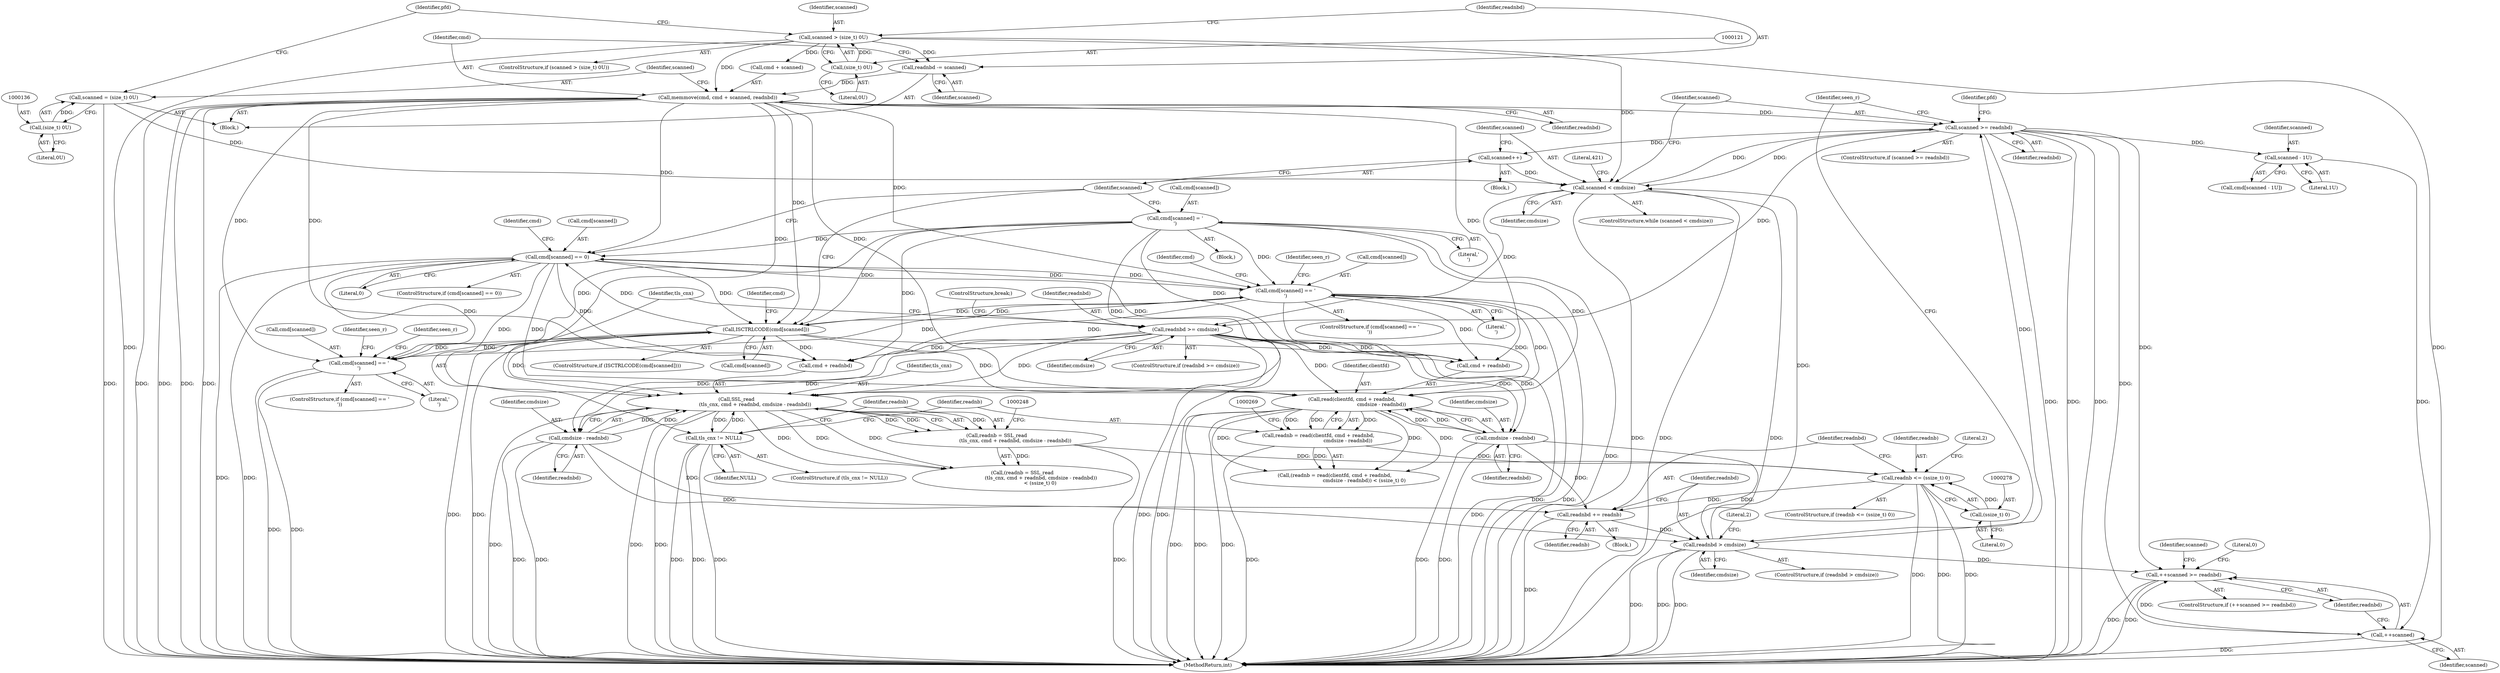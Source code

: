 digraph "0_pure-ftpd_65c4d4ad331e94661de763e9b5304d28698999c4_0@API" {
"1000327" [label="(Call,++scanned >= readnbd)"];
"1000328" [label="(Call,++scanned)"];
"1000158" [label="(Call,scanned >= readnbd)"];
"1000153" [label="(Call,scanned < cmdsize)"];
"1000133" [label="(Call,scanned = (size_t) 0U)"];
"1000135" [label="(Call,(size_t) 0U)"];
"1000118" [label="(Call,scanned > (size_t) 0U)"];
"1000120" [label="(Call,(size_t) 0U)"];
"1000373" [label="(Call,scanned++)"];
"1000288" [label="(Call,readnbd > cmdsize)"];
"1000284" [label="(Call,readnbd += readnb)"];
"1000275" [label="(Call,readnb <= (ssize_t) 0)"];
"1000258" [label="(Call,readnb = read(clientfd, cmd + readnbd,\n                                      cmdsize - readnbd))"];
"1000260" [label="(Call,read(clientfd, cmd + readnbd,\n                                      cmdsize - readnbd))"];
"1000368" [label="(Call,cmd[scanned] = '\n')"];
"1000351" [label="(Call,cmd[scanned] == '\r')"];
"1000127" [label="(Call,memmove(cmd, cmd + scanned, readnbd))"];
"1000124" [label="(Call,readnbd -= scanned)"];
"1000345" [label="(Call,ISCTRLCODE(cmd[scanned]))"];
"1000301" [label="(Call,cmd[scanned] == '\n')"];
"1000362" [label="(Call,cmd[scanned] == 0)"];
"1000224" [label="(Call,readnbd >= cmdsize)"];
"1000265" [label="(Call,cmdsize - readnbd)"];
"1000237" [label="(Call,readnb = SSL_read\n                        (tls_cnx, cmd + readnbd, cmdsize - readnbd))"];
"1000239" [label="(Call,SSL_read\n                        (tls_cnx, cmd + readnbd, cmdsize - readnbd))"];
"1000230" [label="(Call,tls_cnx != NULL)"];
"1000244" [label="(Call,cmdsize - readnbd)"];
"1000277" [label="(Call,(ssize_t) 0)"];
"1000315" [label="(Call,scanned - 1U)"];
"1000345" [label="(Call,ISCTRLCODE(cmd[scanned]))"];
"1000340" [label="(Literal,0)"];
"1000276" [label="(Identifier,readnb)"];
"1000225" [label="(Identifier,readnbd)"];
"1000132" [label="(Identifier,readnbd)"];
"1000351" [label="(Call,cmd[scanned] == '\r')"];
"1000122" [label="(Literal,0U)"];
"1000137" [label="(Literal,0U)"];
"1000260" [label="(Call,read(clientfd, cmd + readnbd,\n                                      cmdsize - readnbd))"];
"1000355" [label="(Literal,'\r')"];
"1000262" [label="(Call,cmd + readnbd)"];
"1000226" [label="(Identifier,cmdsize)"];
"1000275" [label="(Call,readnb <= (ssize_t) 0)"];
"1000285" [label="(Identifier,readnbd)"];
"1000224" [label="(Call,readnbd >= cmdsize)"];
"1000154" [label="(Identifier,scanned)"];
"1000152" [label="(ControlStructure,while (scanned < cmdsize))"];
"1000368" [label="(Call,cmd[scanned] = '\n')"];
"1000361" [label="(ControlStructure,if (cmd[scanned] == 0))"];
"1000246" [label="(Identifier,readnbd)"];
"1000367" [label="(Block,)"];
"1000316" [label="(Identifier,scanned)"];
"1000240" [label="(Identifier,tls_cnx)"];
"1000309" [label="(Identifier,seen_r)"];
"1000362" [label="(Call,cmd[scanned] == 0)"];
"1000279" [label="(Literal,0)"];
"1000289" [label="(Identifier,readnbd)"];
"1000342" [label="(Identifier,seen_r)"];
"1000126" [label="(Identifier,scanned)"];
"1000313" [label="(Call,cmd[scanned - 1U])"];
"1000372" [label="(Literal,'\n')"];
"1000239" [label="(Call,SSL_read\n                        (tls_cnx, cmd + readnbd, cmdsize - readnbd))"];
"1000326" [label="(ControlStructure,if (++scanned >= readnbd))"];
"1000161" [label="(Block,)"];
"1000286" [label="(Identifier,readnb)"];
"1000156" [label="(Block,)"];
"1000133" [label="(Call,scanned = (size_t) 0U)"];
"1000315" [label="(Call,scanned - 1U)"];
"1000370" [label="(Identifier,cmd)"];
"1000267" [label="(Identifier,readnbd)"];
"1000374" [label="(Identifier,scanned)"];
"1000155" [label="(Identifier,cmdsize)"];
"1000297" [label="(Identifier,seen_r)"];
"1000350" [label="(ControlStructure,if (cmd[scanned] == '\r'))"];
"1000328" [label="(Call,++scanned)"];
"1000125" [label="(Identifier,readnbd)"];
"1000327" [label="(Call,++scanned >= readnbd)"];
"1000333" [label="(Identifier,scanned)"];
"1000153" [label="(Call,scanned < cmdsize)"];
"1000228" [label="(ControlStructure,break;)"];
"1000236" [label="(Call,(readnb = SSL_read\n                        (tls_cnx, cmd + readnbd, cmdsize - readnbd))\n                       < (ssize_t) 0)"];
"1000277" [label="(Call,(ssize_t) 0)"];
"1000230" [label="(Call,tls_cnx != NULL)"];
"1000124" [label="(Call,readnbd -= scanned)"];
"1000294" [label="(Literal,2)"];
"1000158" [label="(Call,scanned >= readnbd)"];
"1000305" [label="(Literal,'\n')"];
"1000363" [label="(Call,cmd[scanned])"];
"1000232" [label="(Identifier,NULL)"];
"1000274" [label="(ControlStructure,if (readnb <= (ssize_t) 0))"];
"1000358" [label="(Identifier,seen_r)"];
"1000164" [label="(Identifier,pfd)"];
"1000140" [label="(Identifier,pfd)"];
"1000245" [label="(Identifier,cmdsize)"];
"1000266" [label="(Identifier,cmdsize)"];
"1000129" [label="(Call,cmd + scanned)"];
"1000238" [label="(Identifier,readnb)"];
"1000118" [label="(Call,scanned > (size_t) 0U)"];
"1000135" [label="(Call,(size_t) 0U)"];
"1000376" [label="(Literal,421)"];
"1000261" [label="(Identifier,clientfd)"];
"1000353" [label="(Identifier,cmd)"];
"1000369" [label="(Call,cmd[scanned])"];
"1000119" [label="(Identifier,scanned)"];
"1000120" [label="(Call,(size_t) 0U)"];
"1000244" [label="(Call,cmdsize - readnbd)"];
"1000117" [label="(ControlStructure,if (scanned > (size_t) 0U))"];
"1000229" [label="(ControlStructure,if (tls_cnx != NULL))"];
"1000300" [label="(ControlStructure,if (cmd[scanned] == '\n'))"];
"1000128" [label="(Identifier,cmd)"];
"1000258" [label="(Call,readnb = read(clientfd, cmd + readnbd,\n                                      cmdsize - readnbd))"];
"1000283" [label="(Literal,2)"];
"1000160" [label="(Identifier,readnbd)"];
"1000241" [label="(Call,cmd + readnbd)"];
"1000301" [label="(Call,cmd[scanned] == '\n')"];
"1000346" [label="(Call,cmd[scanned])"];
"1000223" [label="(ControlStructure,if (readnbd >= cmdsize))"];
"1000381" [label="(MethodReturn,int)"];
"1000330" [label="(Identifier,readnbd)"];
"1000157" [label="(ControlStructure,if (scanned >= readnbd))"];
"1000288" [label="(Call,readnbd > cmdsize)"];
"1000329" [label="(Identifier,scanned)"];
"1000290" [label="(Identifier,cmdsize)"];
"1000373" [label="(Call,scanned++)"];
"1000352" [label="(Call,cmd[scanned])"];
"1000317" [label="(Literal,1U)"];
"1000231" [label="(Identifier,tls_cnx)"];
"1000265" [label="(Call,cmdsize - readnbd)"];
"1000259" [label="(Identifier,readnb)"];
"1000284" [label="(Call,readnbd += readnb)"];
"1000237" [label="(Call,readnb = SSL_read\n                        (tls_cnx, cmd + readnbd, cmdsize - readnbd))"];
"1000159" [label="(Identifier,scanned)"];
"1000344" [label="(ControlStructure,if (ISCTRLCODE(cmd[scanned])))"];
"1000127" [label="(Call,memmove(cmd, cmd + scanned, readnbd))"];
"1000123" [label="(Block,)"];
"1000302" [label="(Call,cmd[scanned])"];
"1000366" [label="(Literal,0)"];
"1000257" [label="(Call,(readnb = read(clientfd, cmd + readnbd,\n                                      cmdsize - readnbd)) < (ssize_t) 0)"];
"1000287" [label="(ControlStructure,if (readnbd > cmdsize))"];
"1000364" [label="(Identifier,cmd)"];
"1000134" [label="(Identifier,scanned)"];
"1000327" -> "1000326"  [label="AST: "];
"1000327" -> "1000330"  [label="CFG: "];
"1000328" -> "1000327"  [label="AST: "];
"1000330" -> "1000327"  [label="AST: "];
"1000333" -> "1000327"  [label="CFG: "];
"1000340" -> "1000327"  [label="CFG: "];
"1000327" -> "1000381"  [label="DDG: "];
"1000327" -> "1000381"  [label="DDG: "];
"1000328" -> "1000327"  [label="DDG: "];
"1000158" -> "1000327"  [label="DDG: "];
"1000288" -> "1000327"  [label="DDG: "];
"1000328" -> "1000329"  [label="CFG: "];
"1000329" -> "1000328"  [label="AST: "];
"1000330" -> "1000328"  [label="CFG: "];
"1000328" -> "1000381"  [label="DDG: "];
"1000158" -> "1000328"  [label="DDG: "];
"1000315" -> "1000328"  [label="DDG: "];
"1000158" -> "1000157"  [label="AST: "];
"1000158" -> "1000160"  [label="CFG: "];
"1000159" -> "1000158"  [label="AST: "];
"1000160" -> "1000158"  [label="AST: "];
"1000164" -> "1000158"  [label="CFG: "];
"1000297" -> "1000158"  [label="CFG: "];
"1000158" -> "1000381"  [label="DDG: "];
"1000158" -> "1000381"  [label="DDG: "];
"1000158" -> "1000381"  [label="DDG: "];
"1000158" -> "1000153"  [label="DDG: "];
"1000153" -> "1000158"  [label="DDG: "];
"1000127" -> "1000158"  [label="DDG: "];
"1000288" -> "1000158"  [label="DDG: "];
"1000158" -> "1000224"  [label="DDG: "];
"1000158" -> "1000315"  [label="DDG: "];
"1000158" -> "1000373"  [label="DDG: "];
"1000153" -> "1000152"  [label="AST: "];
"1000153" -> "1000155"  [label="CFG: "];
"1000154" -> "1000153"  [label="AST: "];
"1000155" -> "1000153"  [label="AST: "];
"1000159" -> "1000153"  [label="CFG: "];
"1000376" -> "1000153"  [label="CFG: "];
"1000153" -> "1000381"  [label="DDG: "];
"1000153" -> "1000381"  [label="DDG: "];
"1000153" -> "1000381"  [label="DDG: "];
"1000133" -> "1000153"  [label="DDG: "];
"1000118" -> "1000153"  [label="DDG: "];
"1000373" -> "1000153"  [label="DDG: "];
"1000288" -> "1000153"  [label="DDG: "];
"1000153" -> "1000224"  [label="DDG: "];
"1000133" -> "1000123"  [label="AST: "];
"1000133" -> "1000135"  [label="CFG: "];
"1000134" -> "1000133"  [label="AST: "];
"1000135" -> "1000133"  [label="AST: "];
"1000140" -> "1000133"  [label="CFG: "];
"1000133" -> "1000381"  [label="DDG: "];
"1000135" -> "1000133"  [label="DDG: "];
"1000135" -> "1000137"  [label="CFG: "];
"1000136" -> "1000135"  [label="AST: "];
"1000137" -> "1000135"  [label="AST: "];
"1000118" -> "1000117"  [label="AST: "];
"1000118" -> "1000120"  [label="CFG: "];
"1000119" -> "1000118"  [label="AST: "];
"1000120" -> "1000118"  [label="AST: "];
"1000125" -> "1000118"  [label="CFG: "];
"1000140" -> "1000118"  [label="CFG: "];
"1000118" -> "1000381"  [label="DDG: "];
"1000118" -> "1000381"  [label="DDG: "];
"1000120" -> "1000118"  [label="DDG: "];
"1000118" -> "1000124"  [label="DDG: "];
"1000118" -> "1000127"  [label="DDG: "];
"1000118" -> "1000129"  [label="DDG: "];
"1000120" -> "1000122"  [label="CFG: "];
"1000121" -> "1000120"  [label="AST: "];
"1000122" -> "1000120"  [label="AST: "];
"1000373" -> "1000156"  [label="AST: "];
"1000373" -> "1000374"  [label="CFG: "];
"1000374" -> "1000373"  [label="AST: "];
"1000154" -> "1000373"  [label="CFG: "];
"1000288" -> "1000287"  [label="AST: "];
"1000288" -> "1000290"  [label="CFG: "];
"1000289" -> "1000288"  [label="AST: "];
"1000290" -> "1000288"  [label="AST: "];
"1000294" -> "1000288"  [label="CFG: "];
"1000297" -> "1000288"  [label="CFG: "];
"1000288" -> "1000381"  [label="DDG: "];
"1000288" -> "1000381"  [label="DDG: "];
"1000288" -> "1000381"  [label="DDG: "];
"1000284" -> "1000288"  [label="DDG: "];
"1000265" -> "1000288"  [label="DDG: "];
"1000244" -> "1000288"  [label="DDG: "];
"1000284" -> "1000161"  [label="AST: "];
"1000284" -> "1000286"  [label="CFG: "];
"1000285" -> "1000284"  [label="AST: "];
"1000286" -> "1000284"  [label="AST: "];
"1000289" -> "1000284"  [label="CFG: "];
"1000284" -> "1000381"  [label="DDG: "];
"1000275" -> "1000284"  [label="DDG: "];
"1000265" -> "1000284"  [label="DDG: "];
"1000244" -> "1000284"  [label="DDG: "];
"1000275" -> "1000274"  [label="AST: "];
"1000275" -> "1000277"  [label="CFG: "];
"1000276" -> "1000275"  [label="AST: "];
"1000277" -> "1000275"  [label="AST: "];
"1000283" -> "1000275"  [label="CFG: "];
"1000285" -> "1000275"  [label="CFG: "];
"1000275" -> "1000381"  [label="DDG: "];
"1000275" -> "1000381"  [label="DDG: "];
"1000275" -> "1000381"  [label="DDG: "];
"1000258" -> "1000275"  [label="DDG: "];
"1000237" -> "1000275"  [label="DDG: "];
"1000277" -> "1000275"  [label="DDG: "];
"1000258" -> "1000257"  [label="AST: "];
"1000258" -> "1000260"  [label="CFG: "];
"1000259" -> "1000258"  [label="AST: "];
"1000260" -> "1000258"  [label="AST: "];
"1000269" -> "1000258"  [label="CFG: "];
"1000258" -> "1000381"  [label="DDG: "];
"1000258" -> "1000257"  [label="DDG: "];
"1000260" -> "1000258"  [label="DDG: "];
"1000260" -> "1000258"  [label="DDG: "];
"1000260" -> "1000258"  [label="DDG: "];
"1000260" -> "1000265"  [label="CFG: "];
"1000261" -> "1000260"  [label="AST: "];
"1000262" -> "1000260"  [label="AST: "];
"1000265" -> "1000260"  [label="AST: "];
"1000260" -> "1000381"  [label="DDG: "];
"1000260" -> "1000381"  [label="DDG: "];
"1000260" -> "1000381"  [label="DDG: "];
"1000260" -> "1000257"  [label="DDG: "];
"1000260" -> "1000257"  [label="DDG: "];
"1000260" -> "1000257"  [label="DDG: "];
"1000368" -> "1000260"  [label="DDG: "];
"1000351" -> "1000260"  [label="DDG: "];
"1000362" -> "1000260"  [label="DDG: "];
"1000127" -> "1000260"  [label="DDG: "];
"1000345" -> "1000260"  [label="DDG: "];
"1000224" -> "1000260"  [label="DDG: "];
"1000265" -> "1000260"  [label="DDG: "];
"1000265" -> "1000260"  [label="DDG: "];
"1000368" -> "1000367"  [label="AST: "];
"1000368" -> "1000372"  [label="CFG: "];
"1000369" -> "1000368"  [label="AST: "];
"1000372" -> "1000368"  [label="AST: "];
"1000374" -> "1000368"  [label="CFG: "];
"1000368" -> "1000381"  [label="DDG: "];
"1000368" -> "1000239"  [label="DDG: "];
"1000368" -> "1000241"  [label="DDG: "];
"1000368" -> "1000262"  [label="DDG: "];
"1000368" -> "1000301"  [label="DDG: "];
"1000368" -> "1000345"  [label="DDG: "];
"1000368" -> "1000351"  [label="DDG: "];
"1000368" -> "1000362"  [label="DDG: "];
"1000351" -> "1000350"  [label="AST: "];
"1000351" -> "1000355"  [label="CFG: "];
"1000352" -> "1000351"  [label="AST: "];
"1000355" -> "1000351"  [label="AST: "];
"1000358" -> "1000351"  [label="CFG: "];
"1000364" -> "1000351"  [label="CFG: "];
"1000351" -> "1000381"  [label="DDG: "];
"1000351" -> "1000381"  [label="DDG: "];
"1000351" -> "1000239"  [label="DDG: "];
"1000351" -> "1000241"  [label="DDG: "];
"1000351" -> "1000262"  [label="DDG: "];
"1000351" -> "1000301"  [label="DDG: "];
"1000351" -> "1000345"  [label="DDG: "];
"1000127" -> "1000351"  [label="DDG: "];
"1000345" -> "1000351"  [label="DDG: "];
"1000362" -> "1000351"  [label="DDG: "];
"1000351" -> "1000362"  [label="DDG: "];
"1000127" -> "1000123"  [label="AST: "];
"1000127" -> "1000132"  [label="CFG: "];
"1000128" -> "1000127"  [label="AST: "];
"1000129" -> "1000127"  [label="AST: "];
"1000132" -> "1000127"  [label="AST: "];
"1000134" -> "1000127"  [label="CFG: "];
"1000127" -> "1000381"  [label="DDG: "];
"1000127" -> "1000381"  [label="DDG: "];
"1000127" -> "1000381"  [label="DDG: "];
"1000127" -> "1000381"  [label="DDG: "];
"1000124" -> "1000127"  [label="DDG: "];
"1000127" -> "1000239"  [label="DDG: "];
"1000127" -> "1000241"  [label="DDG: "];
"1000127" -> "1000262"  [label="DDG: "];
"1000127" -> "1000301"  [label="DDG: "];
"1000127" -> "1000345"  [label="DDG: "];
"1000127" -> "1000362"  [label="DDG: "];
"1000124" -> "1000123"  [label="AST: "];
"1000124" -> "1000126"  [label="CFG: "];
"1000125" -> "1000124"  [label="AST: "];
"1000126" -> "1000124"  [label="AST: "];
"1000128" -> "1000124"  [label="CFG: "];
"1000345" -> "1000344"  [label="AST: "];
"1000345" -> "1000346"  [label="CFG: "];
"1000346" -> "1000345"  [label="AST: "];
"1000353" -> "1000345"  [label="CFG: "];
"1000374" -> "1000345"  [label="CFG: "];
"1000345" -> "1000381"  [label="DDG: "];
"1000345" -> "1000381"  [label="DDG: "];
"1000345" -> "1000239"  [label="DDG: "];
"1000345" -> "1000241"  [label="DDG: "];
"1000345" -> "1000262"  [label="DDG: "];
"1000345" -> "1000301"  [label="DDG: "];
"1000301" -> "1000345"  [label="DDG: "];
"1000362" -> "1000345"  [label="DDG: "];
"1000345" -> "1000362"  [label="DDG: "];
"1000301" -> "1000300"  [label="AST: "];
"1000301" -> "1000305"  [label="CFG: "];
"1000302" -> "1000301"  [label="AST: "];
"1000305" -> "1000301"  [label="AST: "];
"1000309" -> "1000301"  [label="CFG: "];
"1000342" -> "1000301"  [label="CFG: "];
"1000301" -> "1000381"  [label="DDG: "];
"1000301" -> "1000381"  [label="DDG: "];
"1000362" -> "1000301"  [label="DDG: "];
"1000362" -> "1000361"  [label="AST: "];
"1000362" -> "1000366"  [label="CFG: "];
"1000363" -> "1000362"  [label="AST: "];
"1000366" -> "1000362"  [label="AST: "];
"1000370" -> "1000362"  [label="CFG: "];
"1000374" -> "1000362"  [label="CFG: "];
"1000362" -> "1000381"  [label="DDG: "];
"1000362" -> "1000381"  [label="DDG: "];
"1000362" -> "1000239"  [label="DDG: "];
"1000362" -> "1000241"  [label="DDG: "];
"1000362" -> "1000262"  [label="DDG: "];
"1000224" -> "1000223"  [label="AST: "];
"1000224" -> "1000226"  [label="CFG: "];
"1000225" -> "1000224"  [label="AST: "];
"1000226" -> "1000224"  [label="AST: "];
"1000228" -> "1000224"  [label="CFG: "];
"1000231" -> "1000224"  [label="CFG: "];
"1000224" -> "1000381"  [label="DDG: "];
"1000224" -> "1000381"  [label="DDG: "];
"1000224" -> "1000381"  [label="DDG: "];
"1000224" -> "1000239"  [label="DDG: "];
"1000224" -> "1000241"  [label="DDG: "];
"1000224" -> "1000244"  [label="DDG: "];
"1000224" -> "1000244"  [label="DDG: "];
"1000224" -> "1000262"  [label="DDG: "];
"1000224" -> "1000265"  [label="DDG: "];
"1000224" -> "1000265"  [label="DDG: "];
"1000265" -> "1000267"  [label="CFG: "];
"1000266" -> "1000265"  [label="AST: "];
"1000267" -> "1000265"  [label="AST: "];
"1000265" -> "1000381"  [label="DDG: "];
"1000265" -> "1000381"  [label="DDG: "];
"1000237" -> "1000236"  [label="AST: "];
"1000237" -> "1000239"  [label="CFG: "];
"1000238" -> "1000237"  [label="AST: "];
"1000239" -> "1000237"  [label="AST: "];
"1000248" -> "1000237"  [label="CFG: "];
"1000237" -> "1000381"  [label="DDG: "];
"1000237" -> "1000236"  [label="DDG: "];
"1000239" -> "1000237"  [label="DDG: "];
"1000239" -> "1000237"  [label="DDG: "];
"1000239" -> "1000237"  [label="DDG: "];
"1000239" -> "1000244"  [label="CFG: "];
"1000240" -> "1000239"  [label="AST: "];
"1000241" -> "1000239"  [label="AST: "];
"1000244" -> "1000239"  [label="AST: "];
"1000239" -> "1000381"  [label="DDG: "];
"1000239" -> "1000381"  [label="DDG: "];
"1000239" -> "1000381"  [label="DDG: "];
"1000239" -> "1000230"  [label="DDG: "];
"1000239" -> "1000236"  [label="DDG: "];
"1000239" -> "1000236"  [label="DDG: "];
"1000239" -> "1000236"  [label="DDG: "];
"1000230" -> "1000239"  [label="DDG: "];
"1000244" -> "1000239"  [label="DDG: "];
"1000244" -> "1000239"  [label="DDG: "];
"1000230" -> "1000229"  [label="AST: "];
"1000230" -> "1000232"  [label="CFG: "];
"1000231" -> "1000230"  [label="AST: "];
"1000232" -> "1000230"  [label="AST: "];
"1000238" -> "1000230"  [label="CFG: "];
"1000259" -> "1000230"  [label="CFG: "];
"1000230" -> "1000381"  [label="DDG: "];
"1000230" -> "1000381"  [label="DDG: "];
"1000230" -> "1000381"  [label="DDG: "];
"1000244" -> "1000246"  [label="CFG: "];
"1000245" -> "1000244"  [label="AST: "];
"1000246" -> "1000244"  [label="AST: "];
"1000244" -> "1000381"  [label="DDG: "];
"1000244" -> "1000381"  [label="DDG: "];
"1000277" -> "1000279"  [label="CFG: "];
"1000278" -> "1000277"  [label="AST: "];
"1000279" -> "1000277"  [label="AST: "];
"1000315" -> "1000313"  [label="AST: "];
"1000315" -> "1000317"  [label="CFG: "];
"1000316" -> "1000315"  [label="AST: "];
"1000317" -> "1000315"  [label="AST: "];
"1000313" -> "1000315"  [label="CFG: "];
}
